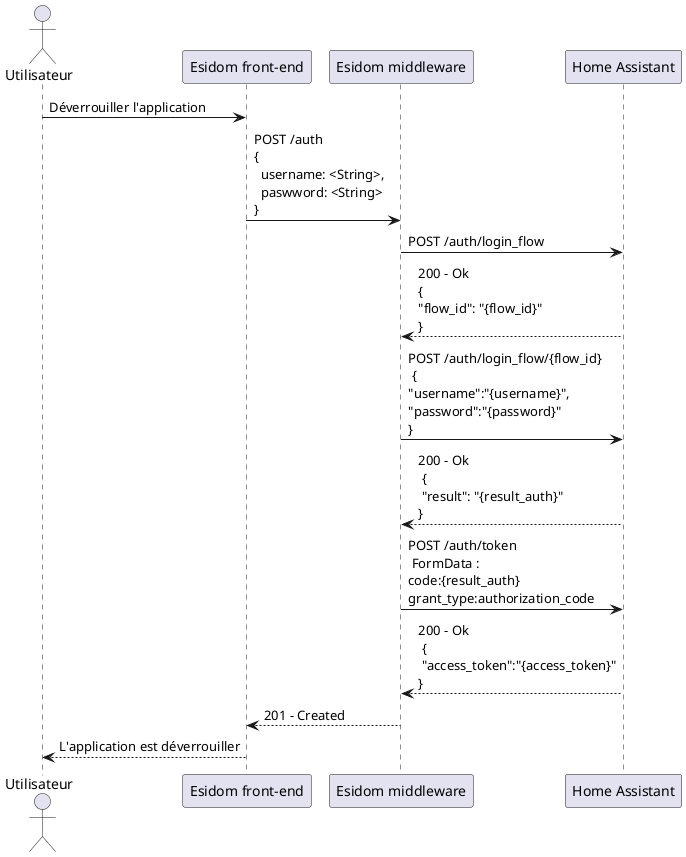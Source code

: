@startuml déverrouiller l'application

actor "Utilisateur" as u
participant "Esidom front-end" as fe
participant "Esidom middleware" as m
participant "Home Assistant" as ha

u -> fe: Déverrouiller l'application
fe -> m: POST /auth\n\
{\n\
  username: <String>,\n\
  paswword: <String>\n\
}
m -> ha: POST /auth/login_flow
ha --> m: 200 - Ok \n{\n"flow_id": "{flow_id}"\n}
m -> ha: POST /auth/login_flow/{flow_id} \n {\n"username":"{username}",\n"password":"{password}"\n}
ha --> m: 200 - Ok \n { \n "result": "{result_auth}"\n}
m -> ha: POST /auth/token \n FormData :\ncode:{result_auth}\ngrant_type:authorization_code
ha --> m: 200 - Ok \n {\n "access_token":"{access_token}"\n}
m --> fe: 201 - Created
fe --> u: L'application est déverrouiller

@enduml
